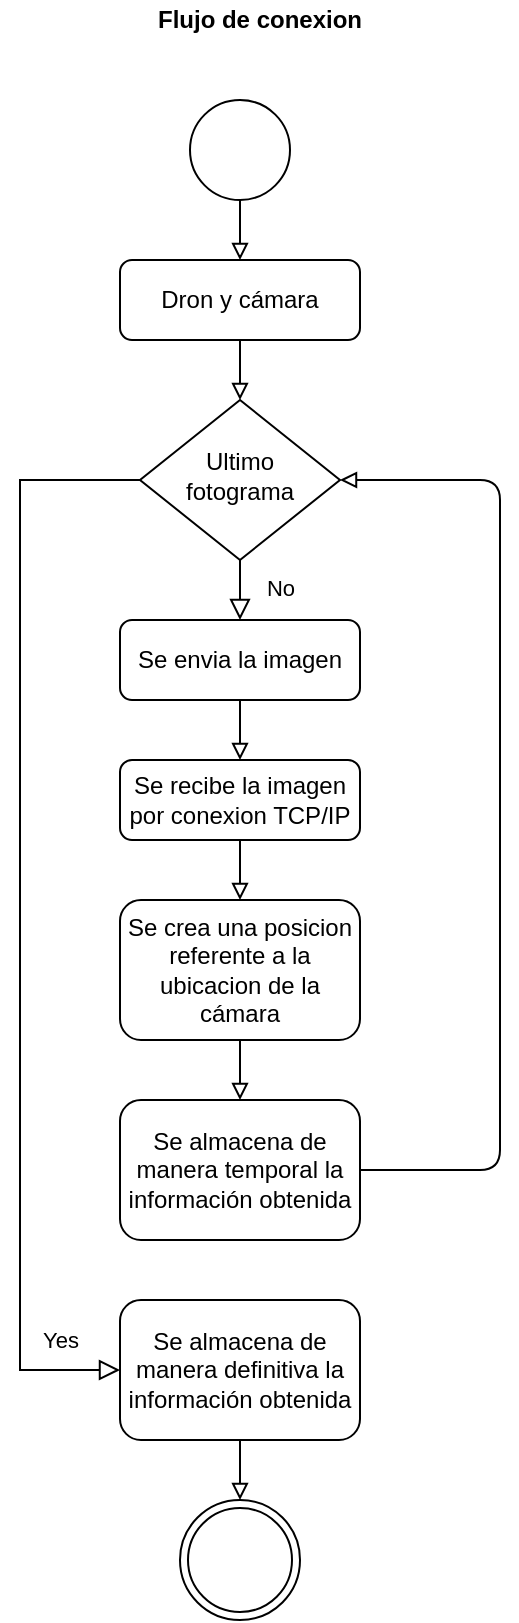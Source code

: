 <mxfile version="15.3.8" type="device" pages="2"><diagram id="C5RBs43oDa-KdzZeNtuy" name="Flujo de conexion"><mxGraphModel dx="1422" dy="815" grid="1" gridSize="10" guides="1" tooltips="1" connect="1" arrows="1" fold="1" page="1" pageScale="1" pageWidth="827" pageHeight="1169" math="0" shadow="0"><root><mxCell id="WIyWlLk6GJQsqaUBKTNV-0"/><mxCell id="WIyWlLk6GJQsqaUBKTNV-1" parent="WIyWlLk6GJQsqaUBKTNV-0"/><mxCell id="0-NCuCCcHMcKxUN-YaLq-0" value="Flujo de conexion" style="text;html=1;strokeColor=none;fillColor=none;align=center;verticalAlign=middle;whiteSpace=wrap;rounded=0;fontStyle=1" vertex="1" parent="WIyWlLk6GJQsqaUBKTNV-1"><mxGeometry x="190" y="10" width="120" height="20" as="geometry"/></mxCell><mxCell id="0-NCuCCcHMcKxUN-YaLq-4" value="Dron y cámara" style="rounded=1;whiteSpace=wrap;html=1;" vertex="1" parent="WIyWlLk6GJQsqaUBKTNV-1"><mxGeometry x="180" y="140" width="120" height="40" as="geometry"/></mxCell><mxCell id="0-NCuCCcHMcKxUN-YaLq-6" value="Se envia la imagen" style="rounded=1;whiteSpace=wrap;html=1;" vertex="1" parent="WIyWlLk6GJQsqaUBKTNV-1"><mxGeometry x="180" y="320" width="120" height="40" as="geometry"/></mxCell><mxCell id="0-NCuCCcHMcKxUN-YaLq-15" value="Ultimo fotograma" style="rhombus;whiteSpace=wrap;html=1;shadow=0;fontFamily=Helvetica;fontSize=12;align=center;strokeWidth=1;spacing=6;spacingTop=-4;" vertex="1" parent="WIyWlLk6GJQsqaUBKTNV-1"><mxGeometry x="190" y="210" width="100" height="80" as="geometry"/></mxCell><mxCell id="0-NCuCCcHMcKxUN-YaLq-16" value="" style="endArrow=block;html=1;fontSize=12;endFill=0;" edge="1" parent="WIyWlLk6GJQsqaUBKTNV-1" source="0-NCuCCcHMcKxUN-YaLq-4" target="0-NCuCCcHMcKxUN-YaLq-15"><mxGeometry width="50" height="50" relative="1" as="geometry"><mxPoint x="240" y="190" as="sourcePoint"/><mxPoint x="240" y="310" as="targetPoint"/></mxGeometry></mxCell><mxCell id="0-NCuCCcHMcKxUN-YaLq-18" value="No" style="rounded=0;html=1;jettySize=auto;orthogonalLoop=1;fontSize=11;endArrow=block;endFill=0;endSize=8;strokeWidth=1;shadow=0;labelBackgroundColor=none;edgeStyle=orthogonalEdgeStyle;" edge="1" parent="WIyWlLk6GJQsqaUBKTNV-1" source="0-NCuCCcHMcKxUN-YaLq-15" target="0-NCuCCcHMcKxUN-YaLq-6"><mxGeometry x="0.333" y="20" relative="1" as="geometry"><mxPoint as="offset"/><mxPoint x="-180" y="200" as="sourcePoint"/><mxPoint x="-180" y="270" as="targetPoint"/></mxGeometry></mxCell><mxCell id="0-NCuCCcHMcKxUN-YaLq-19" value="Se recibe la imagen por conexion TCP/IP" style="rounded=1;whiteSpace=wrap;html=1;" vertex="1" parent="WIyWlLk6GJQsqaUBKTNV-1"><mxGeometry x="180" y="390" width="120" height="40" as="geometry"/></mxCell><mxCell id="0-NCuCCcHMcKxUN-YaLq-20" value="Se crea una posicion referente a la ubicacion de la cámara" style="rounded=1;whiteSpace=wrap;html=1;" vertex="1" parent="WIyWlLk6GJQsqaUBKTNV-1"><mxGeometry x="180" y="460" width="120" height="70" as="geometry"/></mxCell><mxCell id="0-NCuCCcHMcKxUN-YaLq-21" value="" style="endArrow=block;html=1;fontSize=12;endFill=0;" edge="1" parent="WIyWlLk6GJQsqaUBKTNV-1" source="0-NCuCCcHMcKxUN-YaLq-19" target="0-NCuCCcHMcKxUN-YaLq-20"><mxGeometry width="50" height="50" relative="1" as="geometry"><mxPoint x="110" y="420" as="sourcePoint"/><mxPoint x="110" y="490" as="targetPoint"/></mxGeometry></mxCell><mxCell id="0-NCuCCcHMcKxUN-YaLq-22" value="" style="endArrow=block;html=1;fontSize=12;endFill=0;" edge="1" parent="WIyWlLk6GJQsqaUBKTNV-1" source="0-NCuCCcHMcKxUN-YaLq-6" target="0-NCuCCcHMcKxUN-YaLq-19"><mxGeometry width="50" height="50" relative="1" as="geometry"><mxPoint x="130" y="430" as="sourcePoint"/><mxPoint x="130" y="500" as="targetPoint"/></mxGeometry></mxCell><mxCell id="0-NCuCCcHMcKxUN-YaLq-23" value="" style="endArrow=block;html=1;fontSize=12;endFill=0;" edge="1" parent="WIyWlLk6GJQsqaUBKTNV-1" source="0-NCuCCcHMcKxUN-YaLq-20" target="0-NCuCCcHMcKxUN-YaLq-24"><mxGeometry width="50" height="50" relative="1" as="geometry"><mxPoint x="90" y="470" as="sourcePoint"/><mxPoint x="90" y="540" as="targetPoint"/></mxGeometry></mxCell><mxCell id="0-NCuCCcHMcKxUN-YaLq-24" value="Se almacena de manera temporal la información obtenida" style="rounded=1;whiteSpace=wrap;html=1;" vertex="1" parent="WIyWlLk6GJQsqaUBKTNV-1"><mxGeometry x="180" y="560" width="120" height="70" as="geometry"/></mxCell><mxCell id="0-NCuCCcHMcKxUN-YaLq-25" value="" style="endArrow=block;html=1;fontSize=12;endFill=0;entryX=1;entryY=0.5;entryDx=0;entryDy=0;" edge="1" parent="WIyWlLk6GJQsqaUBKTNV-1" source="0-NCuCCcHMcKxUN-YaLq-24" target="0-NCuCCcHMcKxUN-YaLq-15"><mxGeometry width="50" height="50" relative="1" as="geometry"><mxPoint x="403" y="450" as="sourcePoint"/><mxPoint x="403" y="520" as="targetPoint"/><Array as="points"><mxPoint x="370" y="595"/><mxPoint x="370" y="250"/></Array></mxGeometry></mxCell><mxCell id="0-NCuCCcHMcKxUN-YaLq-26" value="Yes" style="rounded=0;html=1;jettySize=auto;orthogonalLoop=1;fontSize=11;endArrow=block;endFill=0;endSize=8;strokeWidth=1;shadow=0;labelBackgroundColor=none;edgeStyle=orthogonalEdgeStyle;exitX=0;exitY=0.5;exitDx=0;exitDy=0;entryX=0;entryY=0.5;entryDx=0;entryDy=0;" edge="1" parent="WIyWlLk6GJQsqaUBKTNV-1" source="0-NCuCCcHMcKxUN-YaLq-15" target="0-NCuCCcHMcKxUN-YaLq-27"><mxGeometry x="0.892" y="15" relative="1" as="geometry"><mxPoint as="offset"/><mxPoint x="30" y="305" as="sourcePoint"/><mxPoint x="30" y="375" as="targetPoint"/><Array as="points"><mxPoint x="130" y="250"/><mxPoint x="130" y="695"/></Array></mxGeometry></mxCell><mxCell id="0-NCuCCcHMcKxUN-YaLq-27" value="Se almacena de manera definitiva la información obtenida" style="rounded=1;whiteSpace=wrap;html=1;" vertex="1" parent="WIyWlLk6GJQsqaUBKTNV-1"><mxGeometry x="180" y="660" width="120" height="70" as="geometry"/></mxCell><mxCell id="VAc1E-L3Lc30nhaA1VWJ-0" value="" style="points=[[0.145,0.145,0],[0.5,0,0],[0.855,0.145,0],[1,0.5,0],[0.855,0.855,0],[0.5,1,0],[0.145,0.855,0],[0,0.5,0]];shape=mxgraph.bpmn.event;html=1;verticalLabelPosition=bottom;labelBackgroundColor=#ffffff;verticalAlign=top;align=center;perimeter=ellipsePerimeter;outlineConnect=0;aspect=fixed;outline=standard;symbol=general;fontSize=12;" vertex="1" parent="WIyWlLk6GJQsqaUBKTNV-1"><mxGeometry x="215" y="60" width="50" height="50" as="geometry"/></mxCell><mxCell id="VAc1E-L3Lc30nhaA1VWJ-1" value="" style="ellipse;shape=doubleEllipse;html=1;dashed=0;whitespace=wrap;aspect=fixed;fontSize=12;" vertex="1" parent="WIyWlLk6GJQsqaUBKTNV-1"><mxGeometry x="210" y="760" width="60" height="60" as="geometry"/></mxCell><mxCell id="VAc1E-L3Lc30nhaA1VWJ-2" value="" style="endArrow=block;html=1;fontSize=12;endFill=0;" edge="1" parent="WIyWlLk6GJQsqaUBKTNV-1" source="0-NCuCCcHMcKxUN-YaLq-27" target="VAc1E-L3Lc30nhaA1VWJ-1"><mxGeometry width="50" height="50" relative="1" as="geometry"><mxPoint x="250.0" y="540" as="sourcePoint"/><mxPoint x="250.0" y="570" as="targetPoint"/></mxGeometry></mxCell><mxCell id="VAc1E-L3Lc30nhaA1VWJ-3" value="" style="endArrow=block;html=1;fontSize=12;endFill=0;" edge="1" parent="WIyWlLk6GJQsqaUBKTNV-1" source="VAc1E-L3Lc30nhaA1VWJ-0" target="0-NCuCCcHMcKxUN-YaLq-4"><mxGeometry width="50" height="50" relative="1" as="geometry"><mxPoint x="250" y="190" as="sourcePoint"/><mxPoint x="250" y="160" as="targetPoint"/></mxGeometry></mxCell></root></mxGraphModel></diagram><diagram id="y4xKYxkhzPArj7tzmb8z" name="Flujo del mono-SLAM"><mxGraphModel dx="1178" dy="675" grid="1" gridSize="10" guides="1" tooltips="1" connect="1" arrows="1" fold="1" page="1" pageScale="1" pageWidth="827" pageHeight="1169" math="0" shadow="0"><root><mxCell id="0AI4R8suzoMdmuIeZ59x-0"/><mxCell id="0AI4R8suzoMdmuIeZ59x-1" parent="0AI4R8suzoMdmuIeZ59x-0"/><mxCell id="BYIylhFVBaRnJ7SWzfJK-0" value="Inicio del proceso" style="rounded=1;whiteSpace=wrap;html=1;fontSize=12;" vertex="1" parent="0AI4R8suzoMdmuIeZ59x-1"><mxGeometry x="200" y="80" width="120" height="40" as="geometry"/></mxCell><mxCell id="BYIylhFVBaRnJ7SWzfJK-1" value="Calibración de la cámara" style="rounded=1;whiteSpace=wrap;html=1;fontSize=12;" vertex="1" parent="0AI4R8suzoMdmuIeZ59x-1"><mxGeometry x="200" y="150" width="120" height="40" as="geometry"/></mxCell><mxCell id="BYIylhFVBaRnJ7SWzfJK-2" value="Obtención del video a mapear y analizar" style="rounded=1;whiteSpace=wrap;html=1;fontSize=12;" vertex="1" parent="0AI4R8suzoMdmuIeZ59x-1"><mxGeometry x="200" y="220" width="120" height="40" as="geometry"/></mxCell><mxCell id="BYIylhFVBaRnJ7SWzfJK-4" value="Ultimo fotograma" style="rhombus;whiteSpace=wrap;html=1;shadow=0;fontFamily=Helvetica;fontSize=12;align=center;strokeWidth=1;spacing=6;spacingTop=-4;" vertex="1" parent="0AI4R8suzoMdmuIeZ59x-1"><mxGeometry x="210" y="370" width="100" height="80" as="geometry"/></mxCell><mxCell id="BYIylhFVBaRnJ7SWzfJK-5" value="Se obtiene el fotograma actual" style="rounded=1;whiteSpace=wrap;html=1;fontSize=12;" vertex="1" parent="0AI4R8suzoMdmuIeZ59x-1"><mxGeometry x="440" y="600" width="120" height="40" as="geometry"/></mxCell><mxCell id="BYIylhFVBaRnJ7SWzfJK-6" value="Se convierte el fotograma a una imagen bi-color blanco y negro reescalada" style="rounded=1;whiteSpace=wrap;html=1;fontSize=12;" vertex="1" parent="0AI4R8suzoMdmuIeZ59x-1"><mxGeometry x="440" y="670" width="120" height="80" as="geometry"/></mxCell><mxCell id="BYIylhFVBaRnJ7SWzfJK-7" value="Se obtienen los keypoints y descriptors" style="rounded=1;whiteSpace=wrap;html=1;fontSize=12;" vertex="1" parent="0AI4R8suzoMdmuIeZ59x-1"><mxGeometry x="440" y="780" width="120" height="50" as="geometry"/></mxCell><mxCell id="BYIylhFVBaRnJ7SWzfJK-8" value="Señal de terminacion" style="rhombus;whiteSpace=wrap;html=1;shadow=0;fontFamily=Helvetica;fontSize=12;align=center;strokeWidth=1;spacing=6;spacingTop=-4;" vertex="1" parent="0AI4R8suzoMdmuIeZ59x-1"><mxGeometry x="310" y="480" width="100" height="80" as="geometry"/></mxCell><mxCell id="BYIylhFVBaRnJ7SWzfJK-9" value="Finalizacion del programa" style="rounded=1;whiteSpace=wrap;html=1;fontSize=12;" vertex="1" parent="0AI4R8suzoMdmuIeZ59x-1"><mxGeometry x="200" y="620" width="120" height="40" as="geometry"/></mxCell><mxCell id="bTewdNAiYDEmwrzJMnZ7-0" value="" style="points=[[0.145,0.145,0],[0.5,0,0],[0.855,0.145,0],[1,0.5,0],[0.855,0.855,0],[0.5,1,0],[0.145,0.855,0],[0,0.5,0]];shape=mxgraph.bpmn.event;html=1;verticalLabelPosition=bottom;labelBackgroundColor=#ffffff;verticalAlign=top;align=center;perimeter=ellipsePerimeter;outlineConnect=0;aspect=fixed;outline=standard;symbol=general;fontSize=12;" vertex="1" parent="0AI4R8suzoMdmuIeZ59x-1"><mxGeometry x="235" width="50" height="50" as="geometry"/></mxCell><mxCell id="bTewdNAiYDEmwrzJMnZ7-1" value="" style="ellipse;shape=doubleEllipse;html=1;dashed=0;whitespace=wrap;aspect=fixed;fontSize=12;" vertex="1" parent="0AI4R8suzoMdmuIeZ59x-1"><mxGeometry x="230" y="690" width="60" height="60" as="geometry"/></mxCell><mxCell id="bTewdNAiYDEmwrzJMnZ7-2" value="" style="endArrow=block;html=1;fontSize=12;endFill=0;" edge="1" parent="0AI4R8suzoMdmuIeZ59x-1" source="BYIylhFVBaRnJ7SWzfJK-0" target="BYIylhFVBaRnJ7SWzfJK-1"><mxGeometry width="50" height="50" relative="1" as="geometry"><mxPoint x="170" y="120" as="sourcePoint"/><mxPoint x="170" y="190" as="targetPoint"/></mxGeometry></mxCell><mxCell id="bTewdNAiYDEmwrzJMnZ7-3" value="" style="endArrow=block;html=1;fontSize=12;endFill=0;" edge="1" parent="0AI4R8suzoMdmuIeZ59x-1" source="BYIylhFVBaRnJ7SWzfJK-1" target="BYIylhFVBaRnJ7SWzfJK-2"><mxGeometry width="50" height="50" relative="1" as="geometry"><mxPoint x="270" y="130" as="sourcePoint"/><mxPoint x="270" y="160" as="targetPoint"/></mxGeometry></mxCell><mxCell id="bTewdNAiYDEmwrzJMnZ7-4" value="" style="endArrow=block;html=1;fontSize=12;endFill=0;startArrow=none;" edge="1" parent="0AI4R8suzoMdmuIeZ59x-1" source="bTewdNAiYDEmwrzJMnZ7-19" target="BYIylhFVBaRnJ7SWzfJK-4"><mxGeometry width="50" height="50" relative="1" as="geometry"><mxPoint x="270" y="280" as="sourcePoint"/><mxPoint x="310" y="360" as="targetPoint"/></mxGeometry></mxCell><mxCell id="bTewdNAiYDEmwrzJMnZ7-5" value="No" style="rounded=0;html=1;jettySize=auto;orthogonalLoop=1;fontSize=11;endArrow=block;endFill=0;endSize=8;strokeWidth=1;shadow=0;labelBackgroundColor=none;edgeStyle=orthogonalEdgeStyle;" edge="1" parent="0AI4R8suzoMdmuIeZ59x-1" source="BYIylhFVBaRnJ7SWzfJK-4" target="BYIylhFVBaRnJ7SWzfJK-8"><mxGeometry x="0.333" y="20" relative="1" as="geometry"><mxPoint as="offset"/><mxPoint x="400" y="375" as="sourcePoint"/><mxPoint x="400" y="445" as="targetPoint"/><Array as="points"><mxPoint x="360" y="410"/></Array></mxGeometry></mxCell><mxCell id="bTewdNAiYDEmwrzJMnZ7-6" value="No" style="rounded=0;html=1;jettySize=auto;orthogonalLoop=1;fontSize=11;endArrow=block;endFill=0;endSize=8;strokeWidth=1;shadow=0;labelBackgroundColor=none;edgeStyle=orthogonalEdgeStyle;" edge="1" parent="0AI4R8suzoMdmuIeZ59x-1" source="BYIylhFVBaRnJ7SWzfJK-8" target="BYIylhFVBaRnJ7SWzfJK-5"><mxGeometry x="0.333" y="20" relative="1" as="geometry"><mxPoint as="offset"/><mxPoint x="420.004" y="514.999" as="sourcePoint"/><mxPoint x="470.069" y="584.993" as="targetPoint"/><Array as="points"><mxPoint x="500" y="520"/></Array></mxGeometry></mxCell><mxCell id="bTewdNAiYDEmwrzJMnZ7-7" value="Yes" style="rounded=0;html=1;jettySize=auto;orthogonalLoop=1;fontSize=11;endArrow=block;endFill=0;endSize=8;strokeWidth=1;shadow=0;labelBackgroundColor=none;edgeStyle=orthogonalEdgeStyle;" edge="1" parent="0AI4R8suzoMdmuIeZ59x-1" source="BYIylhFVBaRnJ7SWzfJK-4" target="BYIylhFVBaRnJ7SWzfJK-9"><mxGeometry y="20" relative="1" as="geometry"><mxPoint as="offset"/><mxPoint x="250" y="470" as="sourcePoint"/><mxPoint x="250" y="540" as="targetPoint"/><Array as="points"/></mxGeometry></mxCell><mxCell id="bTewdNAiYDEmwrzJMnZ7-8" value="Yes" style="rounded=0;html=1;jettySize=auto;orthogonalLoop=1;fontSize=11;endArrow=block;endFill=0;endSize=8;strokeWidth=1;shadow=0;labelBackgroundColor=none;edgeStyle=orthogonalEdgeStyle;" edge="1" parent="0AI4R8suzoMdmuIeZ59x-1" source="BYIylhFVBaRnJ7SWzfJK-8" target="BYIylhFVBaRnJ7SWzfJK-9"><mxGeometry y="20" relative="1" as="geometry"><mxPoint as="offset"/><mxPoint x="270" y="460" as="sourcePoint"/><mxPoint x="270" y="630" as="targetPoint"/><Array as="points"><mxPoint x="360" y="640"/></Array></mxGeometry></mxCell><mxCell id="bTewdNAiYDEmwrzJMnZ7-9" value="" style="endArrow=block;html=1;fontSize=12;endFill=0;" edge="1" parent="0AI4R8suzoMdmuIeZ59x-1" source="BYIylhFVBaRnJ7SWzfJK-9" target="bTewdNAiYDEmwrzJMnZ7-1"><mxGeometry width="50" height="50" relative="1" as="geometry"><mxPoint x="140" y="625" as="sourcePoint"/><mxPoint x="140" y="655" as="targetPoint"/></mxGeometry></mxCell><mxCell id="bTewdNAiYDEmwrzJMnZ7-10" value="" style="endArrow=block;html=1;fontSize=12;endFill=0;" edge="1" parent="0AI4R8suzoMdmuIeZ59x-1" source="BYIylhFVBaRnJ7SWzfJK-5" target="BYIylhFVBaRnJ7SWzfJK-6"><mxGeometry width="50" height="50" relative="1" as="geometry"><mxPoint x="35" y="840" as="sourcePoint"/><mxPoint x="35" y="910" as="targetPoint"/></mxGeometry></mxCell><mxCell id="bTewdNAiYDEmwrzJMnZ7-11" value="" style="endArrow=block;html=1;fontSize=12;endFill=0;" edge="1" parent="0AI4R8suzoMdmuIeZ59x-1" source="BYIylhFVBaRnJ7SWzfJK-6" target="BYIylhFVBaRnJ7SWzfJK-7"><mxGeometry width="50" height="50" relative="1" as="geometry"><mxPoint x="35" y="840" as="sourcePoint"/><mxPoint x="35" y="910" as="targetPoint"/></mxGeometry></mxCell><mxCell id="bTewdNAiYDEmwrzJMnZ7-12" value="" style="endArrow=block;html=1;fontSize=12;endFill=0;" edge="1" parent="0AI4R8suzoMdmuIeZ59x-1" source="bTewdNAiYDEmwrzJMnZ7-0" target="BYIylhFVBaRnJ7SWzfJK-0"><mxGeometry width="50" height="50" relative="1" as="geometry"><mxPoint x="270" y="130" as="sourcePoint"/><mxPoint x="270" y="110" as="targetPoint"/></mxGeometry></mxCell><mxCell id="bTewdNAiYDEmwrzJMnZ7-13" value="Se filtran los keypoints y descriptors erroneos&amp;nbsp;" style="rounded=1;whiteSpace=wrap;html=1;fontSize=12;" vertex="1" parent="0AI4R8suzoMdmuIeZ59x-1"><mxGeometry x="440" y="860" width="120" height="50" as="geometry"/></mxCell><mxCell id="bTewdNAiYDEmwrzJMnZ7-14" value="" style="endArrow=block;html=1;fontSize=12;endFill=0;" edge="1" parent="0AI4R8suzoMdmuIeZ59x-1" source="BYIylhFVBaRnJ7SWzfJK-7" target="bTewdNAiYDEmwrzJMnZ7-13"><mxGeometry width="50" height="50" relative="1" as="geometry"><mxPoint x="510" y="760" as="sourcePoint"/><mxPoint x="510" y="790" as="targetPoint"/></mxGeometry></mxCell><mxCell id="bTewdNAiYDEmwrzJMnZ7-15" value="Se muestra la imagen referente con el landmark" style="rounded=1;whiteSpace=wrap;html=1;fontSize=12;" vertex="1" parent="0AI4R8suzoMdmuIeZ59x-1"><mxGeometry x="285" y="860" width="120" height="50" as="geometry"/></mxCell><mxCell id="bTewdNAiYDEmwrzJMnZ7-16" value="" style="endArrow=block;html=1;fontSize=12;endFill=0;" edge="1" parent="0AI4R8suzoMdmuIeZ59x-1" source="bTewdNAiYDEmwrzJMnZ7-13" target="bTewdNAiYDEmwrzJMnZ7-15"><mxGeometry width="50" height="50" relative="1" as="geometry"><mxPoint x="510" y="840" as="sourcePoint"/><mxPoint x="510" y="870" as="targetPoint"/></mxGeometry></mxCell><mxCell id="bTewdNAiYDEmwrzJMnZ7-17" value="Se obtiene la representacion tridimencional del landmark encontrado" style="rounded=1;whiteSpace=wrap;html=1;fontSize=12;" vertex="1" parent="0AI4R8suzoMdmuIeZ59x-1"><mxGeometry x="440" y="940" width="120" height="60" as="geometry"/></mxCell><mxCell id="bTewdNAiYDEmwrzJMnZ7-18" value="" style="endArrow=block;html=1;fontSize=12;endFill=0;" edge="1" parent="0AI4R8suzoMdmuIeZ59x-1" source="bTewdNAiYDEmwrzJMnZ7-13" target="bTewdNAiYDEmwrzJMnZ7-17"><mxGeometry width="50" height="50" relative="1" as="geometry"><mxPoint x="360" y="950" as="sourcePoint"/><mxPoint x="360" y="1020" as="targetPoint"/></mxGeometry></mxCell><mxCell id="bTewdNAiYDEmwrzJMnZ7-19" value="Se obtiene la cantidad de fotogramas y se envia" style="rounded=1;whiteSpace=wrap;html=1;fontSize=12;" vertex="1" parent="0AI4R8suzoMdmuIeZ59x-1"><mxGeometry x="200" y="290" width="120" height="50" as="geometry"/></mxCell><mxCell id="bTewdNAiYDEmwrzJMnZ7-20" value="" style="endArrow=block;html=1;fontSize=12;endFill=0;" edge="1" parent="0AI4R8suzoMdmuIeZ59x-1" source="BYIylhFVBaRnJ7SWzfJK-2" target="bTewdNAiYDEmwrzJMnZ7-19"><mxGeometry width="50" height="50" relative="1" as="geometry"><mxPoint x="260" y="270" as="sourcePoint"/><mxPoint x="260" y="360" as="targetPoint"/></mxGeometry></mxCell><mxCell id="bTewdNAiYDEmwrzJMnZ7-21" value="Se representa el landmark encontrado en el mundo en el espacio de coordenadas del mundo real" style="rounded=1;whiteSpace=wrap;html=1;fontSize=12;" vertex="1" parent="0AI4R8suzoMdmuIeZ59x-1"><mxGeometry x="440" y="1030" width="120" height="100" as="geometry"/></mxCell><mxCell id="bTewdNAiYDEmwrzJMnZ7-22" value="" style="endArrow=block;html=1;fontSize=12;endFill=0;" edge="1" parent="0AI4R8suzoMdmuIeZ59x-1" source="bTewdNAiYDEmwrzJMnZ7-17" target="bTewdNAiYDEmwrzJMnZ7-21"><mxGeometry width="50" height="50" relative="1" as="geometry"><mxPoint x="510" y="920" as="sourcePoint"/><mxPoint x="510" y="950" as="targetPoint"/></mxGeometry></mxCell><mxCell id="bTewdNAiYDEmwrzJMnZ7-23" value="Guarda el landmark en la base de datos" style="rounded=1;whiteSpace=wrap;html=1;fontSize=12;" vertex="1" parent="0AI4R8suzoMdmuIeZ59x-1"><mxGeometry x="285" y="1055" width="120" height="50" as="geometry"/></mxCell><mxCell id="bTewdNAiYDEmwrzJMnZ7-24" value="" style="endArrow=block;html=1;fontSize=12;endFill=0;" edge="1" parent="0AI4R8suzoMdmuIeZ59x-1" source="bTewdNAiYDEmwrzJMnZ7-21" target="bTewdNAiYDEmwrzJMnZ7-23"><mxGeometry width="50" height="50" relative="1" as="geometry"><mxPoint x="450" y="895" as="sourcePoint"/><mxPoint x="415" y="895" as="targetPoint"/></mxGeometry></mxCell><mxCell id="bTewdNAiYDEmwrzJMnZ7-25" value="" style="endArrow=block;html=1;fontSize=12;endFill=0;" edge="1" parent="0AI4R8suzoMdmuIeZ59x-1" source="bTewdNAiYDEmwrzJMnZ7-21" target="bTewdNAiYDEmwrzJMnZ7-19"><mxGeometry width="50" height="50" relative="1" as="geometry"><mxPoint x="680" y="1035" as="sourcePoint"/><mxPoint x="680" y="1105" as="targetPoint"/><Array as="points"><mxPoint x="670" y="1080"/><mxPoint x="670" y="315"/></Array></mxGeometry></mxCell></root></mxGraphModel></diagram></mxfile>